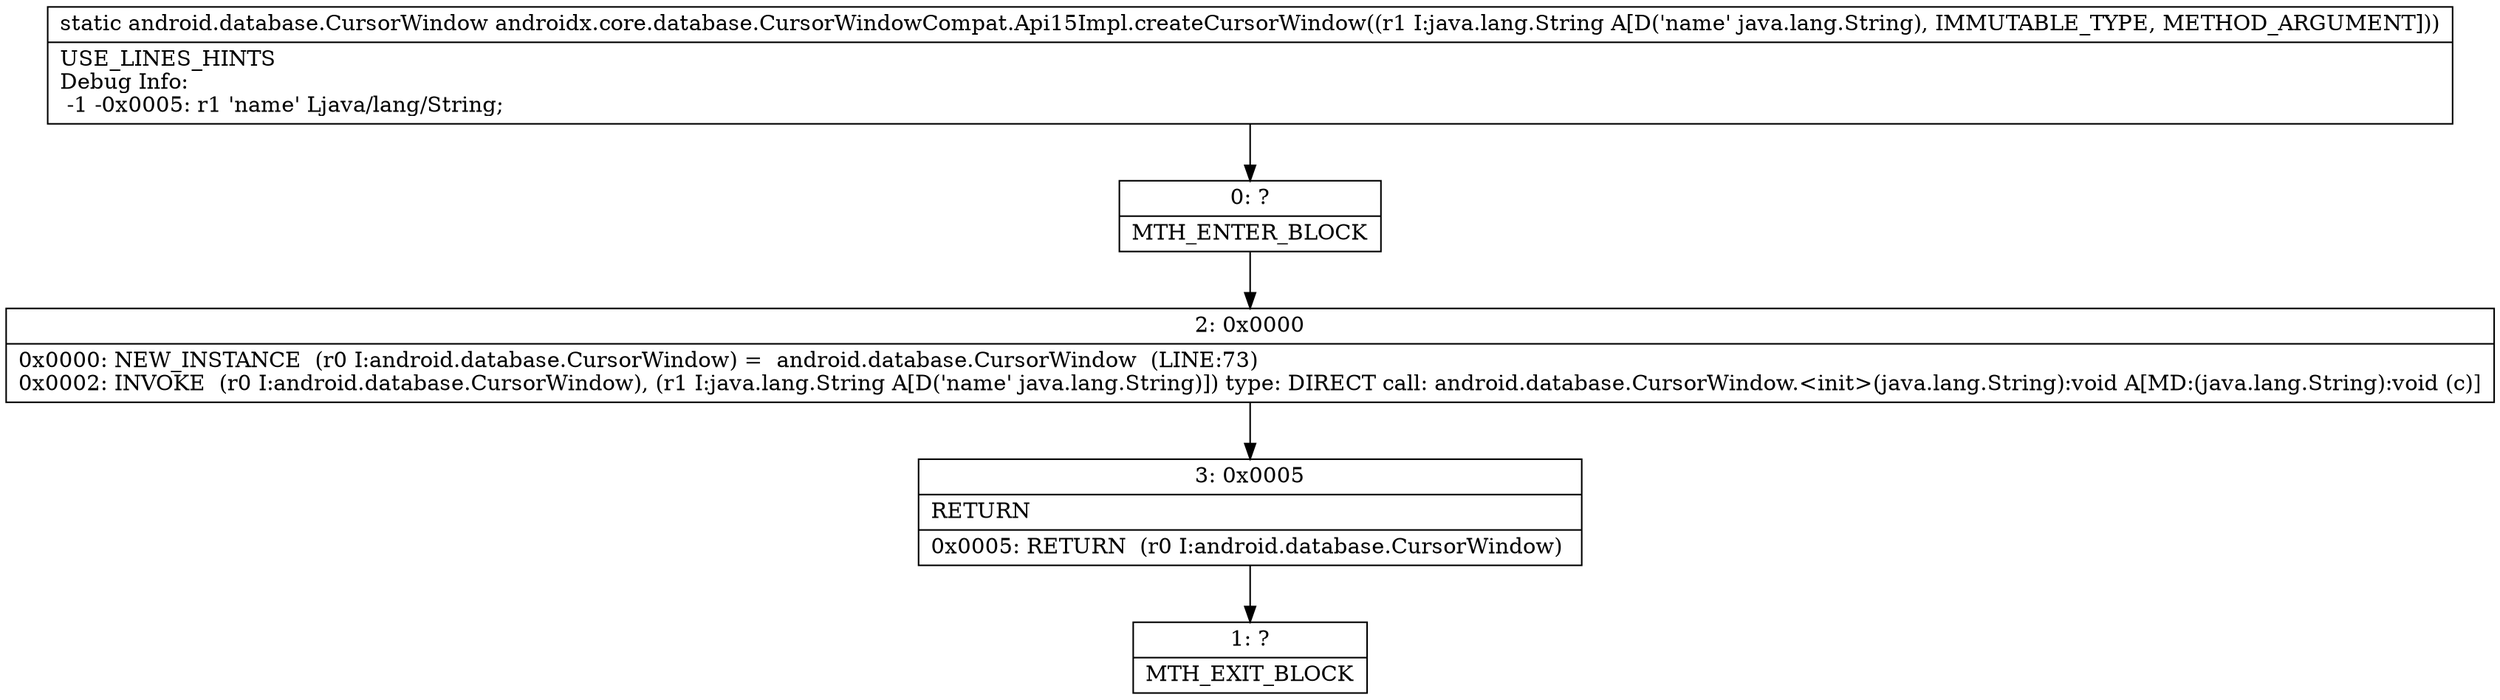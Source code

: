 digraph "CFG forandroidx.core.database.CursorWindowCompat.Api15Impl.createCursorWindow(Ljava\/lang\/String;)Landroid\/database\/CursorWindow;" {
Node_0 [shape=record,label="{0\:\ ?|MTH_ENTER_BLOCK\l}"];
Node_2 [shape=record,label="{2\:\ 0x0000|0x0000: NEW_INSTANCE  (r0 I:android.database.CursorWindow) =  android.database.CursorWindow  (LINE:73)\l0x0002: INVOKE  (r0 I:android.database.CursorWindow), (r1 I:java.lang.String A[D('name' java.lang.String)]) type: DIRECT call: android.database.CursorWindow.\<init\>(java.lang.String):void A[MD:(java.lang.String):void (c)]\l}"];
Node_3 [shape=record,label="{3\:\ 0x0005|RETURN\l|0x0005: RETURN  (r0 I:android.database.CursorWindow) \l}"];
Node_1 [shape=record,label="{1\:\ ?|MTH_EXIT_BLOCK\l}"];
MethodNode[shape=record,label="{static android.database.CursorWindow androidx.core.database.CursorWindowCompat.Api15Impl.createCursorWindow((r1 I:java.lang.String A[D('name' java.lang.String), IMMUTABLE_TYPE, METHOD_ARGUMENT]))  | USE_LINES_HINTS\lDebug Info:\l  \-1 \-0x0005: r1 'name' Ljava\/lang\/String;\l}"];
MethodNode -> Node_0;Node_0 -> Node_2;
Node_2 -> Node_3;
Node_3 -> Node_1;
}

